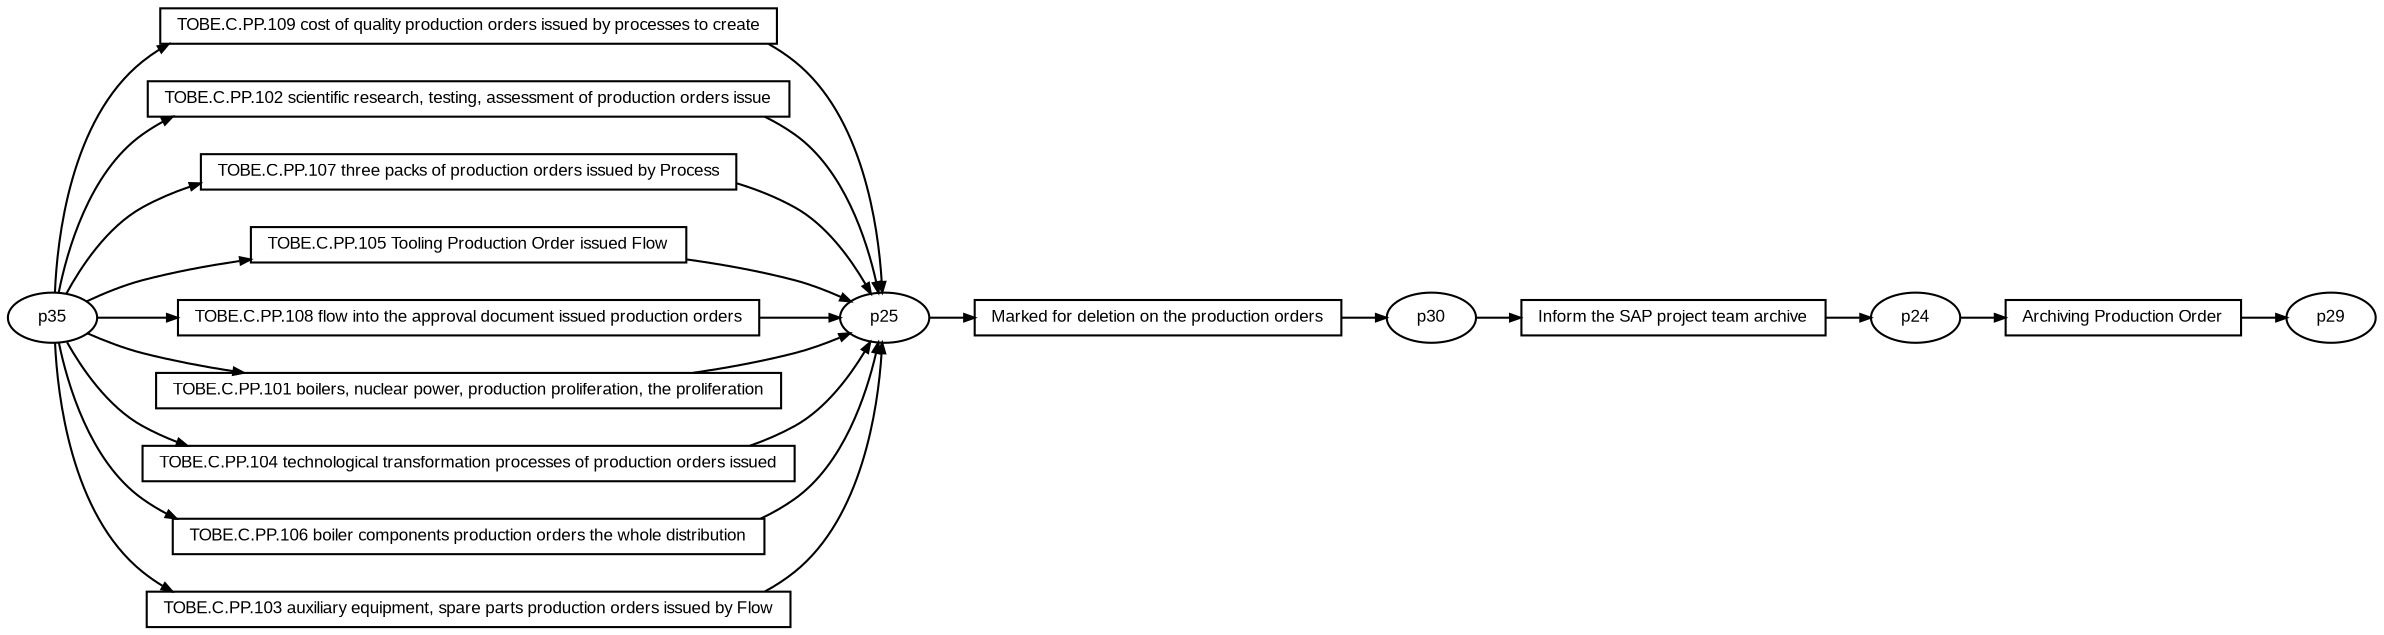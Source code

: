 digraph G {ranksep=".3"; fontsize="8"; remincross=true; margin="0.0,0.0"; fontname="Arial";rankdir="LR"; 
edge [arrowsize="0.5"];
node [height=".2",width=".2",fontname="Arial",fontsize="8"];
t0 [shape="box",label="Archiving Production Order"];
t1 [shape="box",label="TOBE.C.PP.109 cost of quality production orders issued by processes to create"];
t2 [shape="box",label="TOBE.C.PP.102 scientific research, testing, assessment of production orders issue"];
t3 [shape="box",label="TOBE.C.PP.107 three packs of production orders issued by Process"];
t4 [shape="box",label="Inform the SAP project team archive"];
t5 [shape="box",label="TOBE.C.PP.105 Tooling Production Order issued Flow"];
t6 [shape="box",label="TOBE.C.PP.108 flow into the approval document issued production orders"];
t7 [shape="box",label="TOBE.C.PP.101 boilers, nuclear power, production proliferation, the proliferation"];
t8 [shape="box",label="Marked for deletion on the production orders"];
t9 [shape="box",label="TOBE.C.PP.104 technological transformation processes of production orders issued"];
t10 [shape="box",label="TOBE.C.PP.106 boiler components production orders the whole distribution"];
t11 [shape="box",label="TOBE.C.PP.103 auxiliary equipment, spare parts production orders issued by Flow"];
p0 [shape="oval",label="p25"];
p1 [shape="oval",label="p30"];
p2 [shape="oval",label="p24"];
p3 [shape="oval",label="p29"];
p4 [shape="oval",label="p35"];
p4 -> t10[label=""];
t4 -> p2[label=""];
t10 -> p0[label=""];
t8 -> p1[label=""];
t2 -> p0[label=""];
t0 -> p3[label=""];
t11 -> p0[label=""];
t1 -> p0[label=""];
p4 -> t1[label=""];
p4 -> t7[label=""];
p4 -> t3[label=""];
t6 -> p0[label=""];
p2 -> t0[label=""];
p4 -> t2[label=""];
p1 -> t4[label=""];
p4 -> t6[label=""];
p4 -> t5[label=""];
t9 -> p0[label=""];
t5 -> p0[label=""];
p0 -> t8[label=""];
p4 -> t11[label=""];
p4 -> t9[label=""];
t3 -> p0[label=""];
t7 -> p0[label=""];
}
